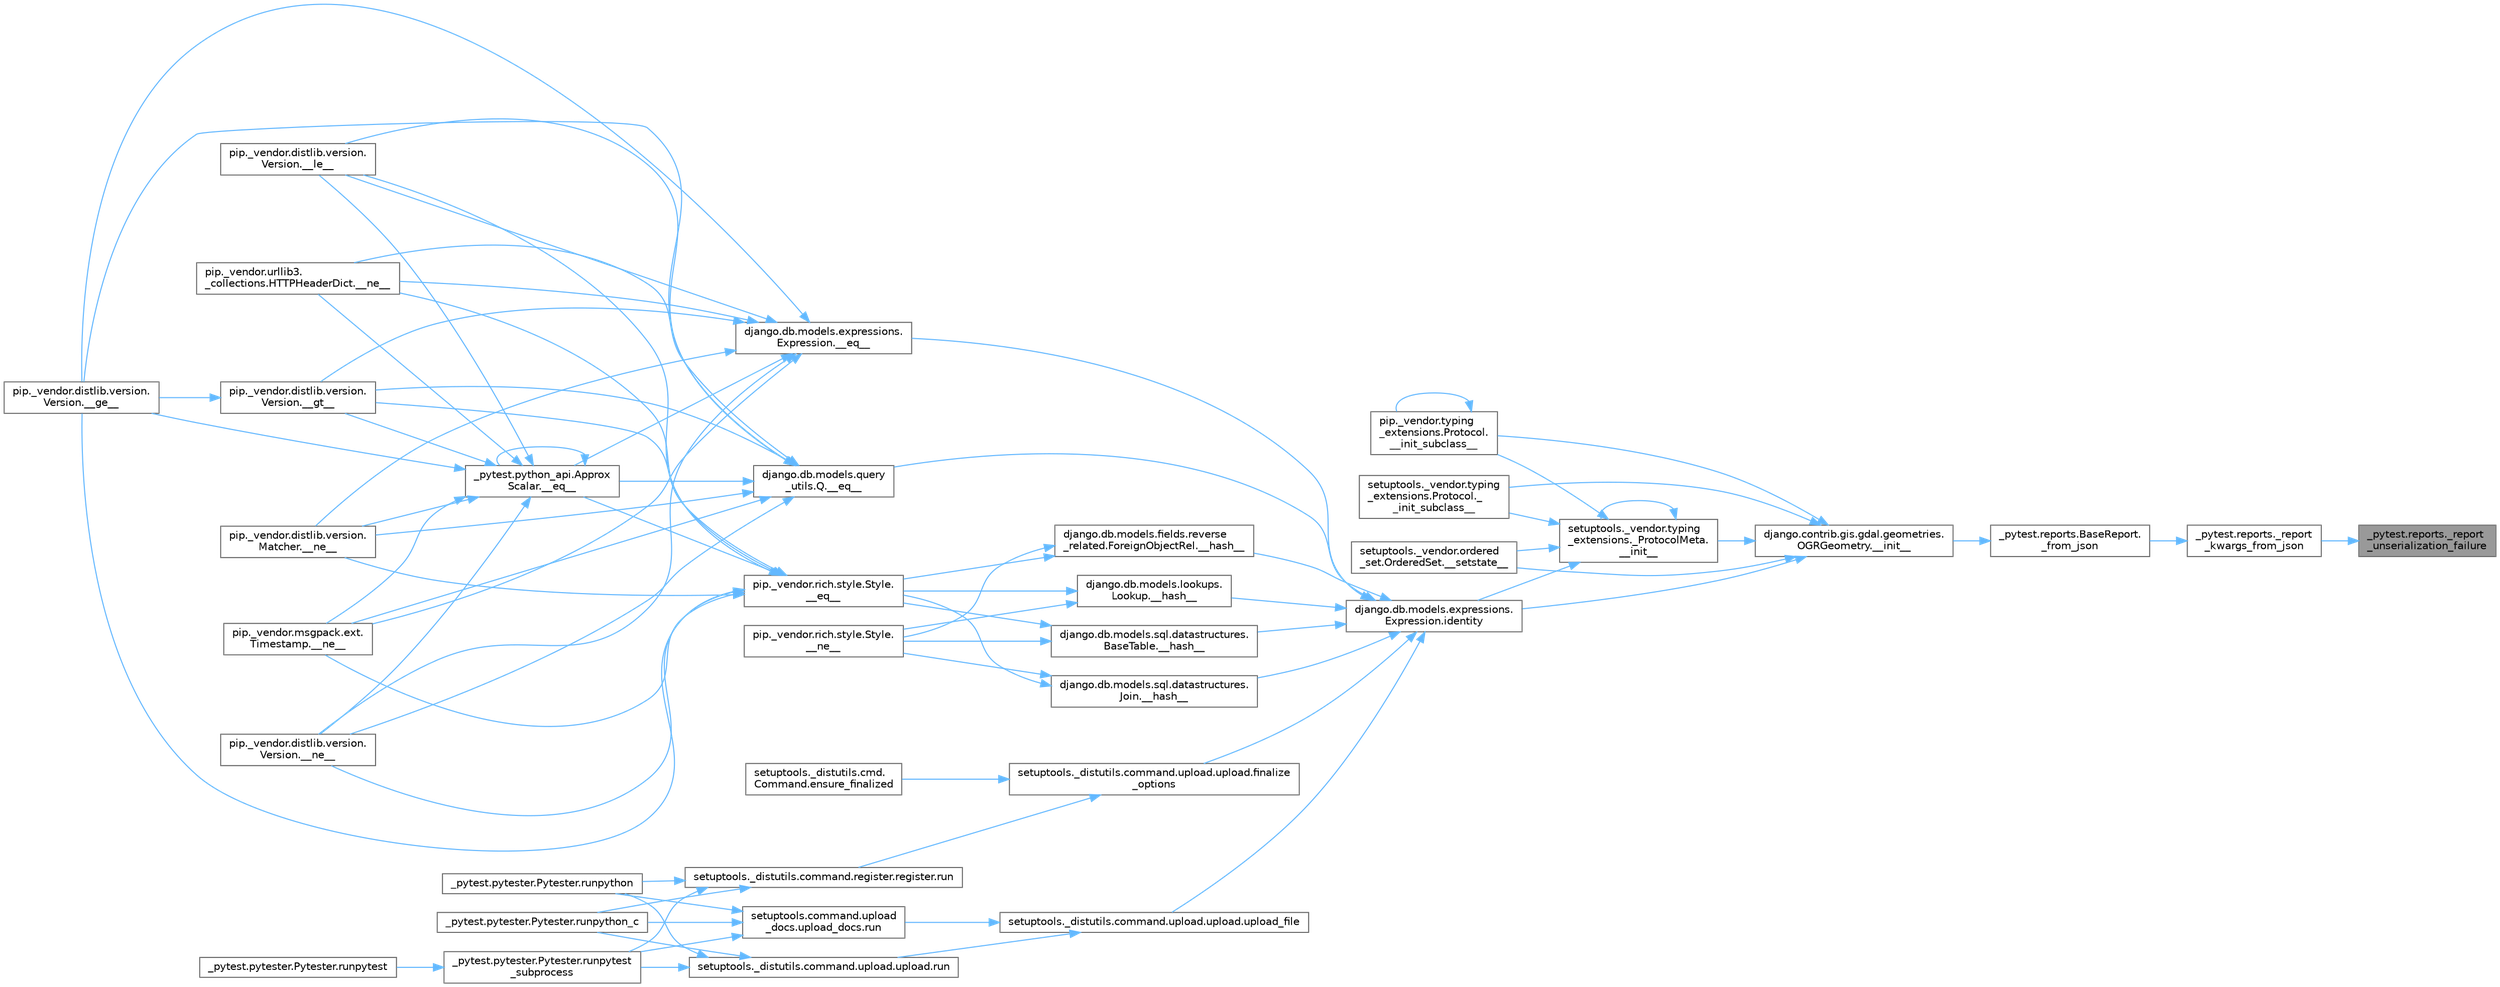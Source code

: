 digraph "_pytest.reports._report_unserialization_failure"
{
 // LATEX_PDF_SIZE
  bgcolor="transparent";
  edge [fontname=Helvetica,fontsize=10,labelfontname=Helvetica,labelfontsize=10];
  node [fontname=Helvetica,fontsize=10,shape=box,height=0.2,width=0.4];
  rankdir="RL";
  Node1 [id="Node000001",label="_pytest.reports._report\l_unserialization_failure",height=0.2,width=0.4,color="gray40", fillcolor="grey60", style="filled", fontcolor="black",tooltip=" "];
  Node1 -> Node2 [id="edge1_Node000001_Node000002",dir="back",color="steelblue1",style="solid",tooltip=" "];
  Node2 [id="Node000002",label="_pytest.reports._report\l_kwargs_from_json",height=0.2,width=0.4,color="grey40", fillcolor="white", style="filled",URL="$namespace__pytest_1_1reports.html#afe451cf97b66528a4e2e70538ca57f95",tooltip=" "];
  Node2 -> Node3 [id="edge2_Node000002_Node000003",dir="back",color="steelblue1",style="solid",tooltip=" "];
  Node3 [id="Node000003",label="_pytest.reports.BaseReport.\l_from_json",height=0.2,width=0.4,color="grey40", fillcolor="white", style="filled",URL="$class__pytest_1_1reports_1_1_base_report.html#aaa1be091b340f14801b6db5ab8591776",tooltip=" "];
  Node3 -> Node4 [id="edge3_Node000003_Node000004",dir="back",color="steelblue1",style="solid",tooltip=" "];
  Node4 [id="Node000004",label="django.contrib.gis.gdal.geometries.\lOGRGeometry.__init__",height=0.2,width=0.4,color="grey40", fillcolor="white", style="filled",URL="$classdjango_1_1contrib_1_1gis_1_1gdal_1_1geometries_1_1_o_g_r_geometry.html#a6b4612ad4214659040d5d44cee6c0f82",tooltip=" "];
  Node4 -> Node5 [id="edge4_Node000004_Node000005",dir="back",color="steelblue1",style="solid",tooltip=" "];
  Node5 [id="Node000005",label="setuptools._vendor.typing\l_extensions._ProtocolMeta.\l__init__",height=0.2,width=0.4,color="grey40", fillcolor="white", style="filled",URL="$classsetuptools_1_1__vendor_1_1typing__extensions_1_1___protocol_meta.html#a7bbaff8ac6d19534b46bca363ee0b43a",tooltip=" "];
  Node5 -> Node5 [id="edge5_Node000005_Node000005",dir="back",color="steelblue1",style="solid",tooltip=" "];
  Node5 -> Node6 [id="edge6_Node000005_Node000006",dir="back",color="steelblue1",style="solid",tooltip=" "];
  Node6 [id="Node000006",label="pip._vendor.typing\l_extensions.Protocol.\l__init_subclass__",height=0.2,width=0.4,color="grey40", fillcolor="white", style="filled",URL="$classpip_1_1__vendor_1_1typing__extensions_1_1_protocol.html#a2916efc86cebb8aba6deb7fd30b33988",tooltip=" "];
  Node6 -> Node6 [id="edge7_Node000006_Node000006",dir="back",color="steelblue1",style="solid",tooltip=" "];
  Node5 -> Node7 [id="edge8_Node000005_Node000007",dir="back",color="steelblue1",style="solid",tooltip=" "];
  Node7 [id="Node000007",label="setuptools._vendor.typing\l_extensions.Protocol._\l_init_subclass__",height=0.2,width=0.4,color="grey40", fillcolor="white", style="filled",URL="$classsetuptools_1_1__vendor_1_1typing__extensions_1_1_protocol.html#ac6cbebc092a4724ab3704c5334059874",tooltip=" "];
  Node5 -> Node8 [id="edge9_Node000005_Node000008",dir="back",color="steelblue1",style="solid",tooltip=" "];
  Node8 [id="Node000008",label="setuptools._vendor.ordered\l_set.OrderedSet.__setstate__",height=0.2,width=0.4,color="grey40", fillcolor="white", style="filled",URL="$classsetuptools_1_1__vendor_1_1ordered__set_1_1_ordered_set.html#aa7f7de9d987829525d06db565fe1b4a1",tooltip=" "];
  Node5 -> Node9 [id="edge10_Node000005_Node000009",dir="back",color="steelblue1",style="solid",tooltip=" "];
  Node9 [id="Node000009",label="django.db.models.expressions.\lExpression.identity",height=0.2,width=0.4,color="grey40", fillcolor="white", style="filled",URL="$classdjango_1_1db_1_1models_1_1expressions_1_1_expression.html#a10048810b5eb8641acf3bc150731b925",tooltip=" "];
  Node9 -> Node10 [id="edge11_Node000009_Node000010",dir="back",color="steelblue1",style="solid",tooltip=" "];
  Node10 [id="Node000010",label="django.db.models.expressions.\lExpression.__eq__",height=0.2,width=0.4,color="grey40", fillcolor="white", style="filled",URL="$classdjango_1_1db_1_1models_1_1expressions_1_1_expression.html#adb4c2940b4e88b38771aac46593315e1",tooltip=" "];
  Node10 -> Node11 [id="edge12_Node000010_Node000011",dir="back",color="steelblue1",style="solid",tooltip=" "];
  Node11 [id="Node000011",label="_pytest.python_api.Approx\lScalar.__eq__",height=0.2,width=0.4,color="grey40", fillcolor="white", style="filled",URL="$class__pytest_1_1python__api_1_1_approx_scalar.html#af4601ee4ca7409927f88c83ebfc3d923",tooltip=" "];
  Node11 -> Node11 [id="edge13_Node000011_Node000011",dir="back",color="steelblue1",style="solid",tooltip=" "];
  Node11 -> Node12 [id="edge14_Node000011_Node000012",dir="back",color="steelblue1",style="solid",tooltip=" "];
  Node12 [id="Node000012",label="pip._vendor.distlib.version.\lVersion.__ge__",height=0.2,width=0.4,color="grey40", fillcolor="white", style="filled",URL="$classpip_1_1__vendor_1_1distlib_1_1version_1_1_version.html#aa6b7b889cebc687ddb5ed9040d01b1ec",tooltip=" "];
  Node11 -> Node13 [id="edge15_Node000011_Node000013",dir="back",color="steelblue1",style="solid",tooltip=" "];
  Node13 [id="Node000013",label="pip._vendor.distlib.version.\lVersion.__gt__",height=0.2,width=0.4,color="grey40", fillcolor="white", style="filled",URL="$classpip_1_1__vendor_1_1distlib_1_1version_1_1_version.html#a51cf0c8da1bb6829173ff6861b10cb5f",tooltip=" "];
  Node13 -> Node12 [id="edge16_Node000013_Node000012",dir="back",color="steelblue1",style="solid",tooltip=" "];
  Node11 -> Node14 [id="edge17_Node000011_Node000014",dir="back",color="steelblue1",style="solid",tooltip=" "];
  Node14 [id="Node000014",label="pip._vendor.distlib.version.\lVersion.__le__",height=0.2,width=0.4,color="grey40", fillcolor="white", style="filled",URL="$classpip_1_1__vendor_1_1distlib_1_1version_1_1_version.html#ae5e2c5d9b76377e286fcf92a382cbb8b",tooltip=" "];
  Node11 -> Node15 [id="edge18_Node000011_Node000015",dir="back",color="steelblue1",style="solid",tooltip=" "];
  Node15 [id="Node000015",label="pip._vendor.distlib.version.\lMatcher.__ne__",height=0.2,width=0.4,color="grey40", fillcolor="white", style="filled",URL="$classpip_1_1__vendor_1_1distlib_1_1version_1_1_matcher.html#a24f8f8a4686bff3018fee5d22f4e02f1",tooltip=" "];
  Node11 -> Node16 [id="edge19_Node000011_Node000016",dir="back",color="steelblue1",style="solid",tooltip=" "];
  Node16 [id="Node000016",label="pip._vendor.distlib.version.\lVersion.__ne__",height=0.2,width=0.4,color="grey40", fillcolor="white", style="filled",URL="$classpip_1_1__vendor_1_1distlib_1_1version_1_1_version.html#aea3cdf6db007318ab1a2e8d144e2a4a1",tooltip=" "];
  Node11 -> Node17 [id="edge20_Node000011_Node000017",dir="back",color="steelblue1",style="solid",tooltip=" "];
  Node17 [id="Node000017",label="pip._vendor.msgpack.ext.\lTimestamp.__ne__",height=0.2,width=0.4,color="grey40", fillcolor="white", style="filled",URL="$classpip_1_1__vendor_1_1msgpack_1_1ext_1_1_timestamp.html#ac38b8cada8075f7a1133b06bc99b2317",tooltip=" "];
  Node11 -> Node18 [id="edge21_Node000011_Node000018",dir="back",color="steelblue1",style="solid",tooltip=" "];
  Node18 [id="Node000018",label="pip._vendor.urllib3.\l_collections.HTTPHeaderDict.__ne__",height=0.2,width=0.4,color="grey40", fillcolor="white", style="filled",URL="$classpip_1_1__vendor_1_1urllib3_1_1__collections_1_1_h_t_t_p_header_dict.html#aa7766a9499d33160a1258e140e35a806",tooltip=" "];
  Node10 -> Node12 [id="edge22_Node000010_Node000012",dir="back",color="steelblue1",style="solid",tooltip=" "];
  Node10 -> Node13 [id="edge23_Node000010_Node000013",dir="back",color="steelblue1",style="solid",tooltip=" "];
  Node10 -> Node14 [id="edge24_Node000010_Node000014",dir="back",color="steelblue1",style="solid",tooltip=" "];
  Node10 -> Node15 [id="edge25_Node000010_Node000015",dir="back",color="steelblue1",style="solid",tooltip=" "];
  Node10 -> Node16 [id="edge26_Node000010_Node000016",dir="back",color="steelblue1",style="solid",tooltip=" "];
  Node10 -> Node17 [id="edge27_Node000010_Node000017",dir="back",color="steelblue1",style="solid",tooltip=" "];
  Node10 -> Node18 [id="edge28_Node000010_Node000018",dir="back",color="steelblue1",style="solid",tooltip=" "];
  Node9 -> Node19 [id="edge29_Node000009_Node000019",dir="back",color="steelblue1",style="solid",tooltip=" "];
  Node19 [id="Node000019",label="django.db.models.query\l_utils.Q.__eq__",height=0.2,width=0.4,color="grey40", fillcolor="white", style="filled",URL="$classdjango_1_1db_1_1models_1_1query__utils_1_1_q.html#aa83c3e0a1d5257be65a946fcc4baf58a",tooltip=" "];
  Node19 -> Node11 [id="edge30_Node000019_Node000011",dir="back",color="steelblue1",style="solid",tooltip=" "];
  Node19 -> Node12 [id="edge31_Node000019_Node000012",dir="back",color="steelblue1",style="solid",tooltip=" "];
  Node19 -> Node13 [id="edge32_Node000019_Node000013",dir="back",color="steelblue1",style="solid",tooltip=" "];
  Node19 -> Node14 [id="edge33_Node000019_Node000014",dir="back",color="steelblue1",style="solid",tooltip=" "];
  Node19 -> Node15 [id="edge34_Node000019_Node000015",dir="back",color="steelblue1",style="solid",tooltip=" "];
  Node19 -> Node16 [id="edge35_Node000019_Node000016",dir="back",color="steelblue1",style="solid",tooltip=" "];
  Node19 -> Node17 [id="edge36_Node000019_Node000017",dir="back",color="steelblue1",style="solid",tooltip=" "];
  Node19 -> Node18 [id="edge37_Node000019_Node000018",dir="back",color="steelblue1",style="solid",tooltip=" "];
  Node9 -> Node20 [id="edge38_Node000009_Node000020",dir="back",color="steelblue1",style="solid",tooltip=" "];
  Node20 [id="Node000020",label="django.db.models.fields.reverse\l_related.ForeignObjectRel.__hash__",height=0.2,width=0.4,color="grey40", fillcolor="white", style="filled",URL="$classdjango_1_1db_1_1models_1_1fields_1_1reverse__related_1_1_foreign_object_rel.html#aa0478c97c51638ebbe5b348c9ace7a13",tooltip=" "];
  Node20 -> Node21 [id="edge39_Node000020_Node000021",dir="back",color="steelblue1",style="solid",tooltip=" "];
  Node21 [id="Node000021",label="pip._vendor.rich.style.Style.\l__eq__",height=0.2,width=0.4,color="grey40", fillcolor="white", style="filled",URL="$classpip_1_1__vendor_1_1rich_1_1style_1_1_style.html#aa1040cd22d3171dc8ac3f0ce31653284",tooltip=" "];
  Node21 -> Node11 [id="edge40_Node000021_Node000011",dir="back",color="steelblue1",style="solid",tooltip=" "];
  Node21 -> Node12 [id="edge41_Node000021_Node000012",dir="back",color="steelblue1",style="solid",tooltip=" "];
  Node21 -> Node13 [id="edge42_Node000021_Node000013",dir="back",color="steelblue1",style="solid",tooltip=" "];
  Node21 -> Node14 [id="edge43_Node000021_Node000014",dir="back",color="steelblue1",style="solid",tooltip=" "];
  Node21 -> Node15 [id="edge44_Node000021_Node000015",dir="back",color="steelblue1",style="solid",tooltip=" "];
  Node21 -> Node16 [id="edge45_Node000021_Node000016",dir="back",color="steelblue1",style="solid",tooltip=" "];
  Node21 -> Node17 [id="edge46_Node000021_Node000017",dir="back",color="steelblue1",style="solid",tooltip=" "];
  Node21 -> Node18 [id="edge47_Node000021_Node000018",dir="back",color="steelblue1",style="solid",tooltip=" "];
  Node20 -> Node22 [id="edge48_Node000020_Node000022",dir="back",color="steelblue1",style="solid",tooltip=" "];
  Node22 [id="Node000022",label="pip._vendor.rich.style.Style.\l__ne__",height=0.2,width=0.4,color="grey40", fillcolor="white", style="filled",URL="$classpip_1_1__vendor_1_1rich_1_1style_1_1_style.html#a97595d869459e2d619505c87c0b9fe81",tooltip=" "];
  Node9 -> Node23 [id="edge49_Node000009_Node000023",dir="back",color="steelblue1",style="solid",tooltip=" "];
  Node23 [id="Node000023",label="django.db.models.lookups.\lLookup.__hash__",height=0.2,width=0.4,color="grey40", fillcolor="white", style="filled",URL="$classdjango_1_1db_1_1models_1_1lookups_1_1_lookup.html#a05201ecef16ee5ad8c9a403b7ebbc268",tooltip=" "];
  Node23 -> Node21 [id="edge50_Node000023_Node000021",dir="back",color="steelblue1",style="solid",tooltip=" "];
  Node23 -> Node22 [id="edge51_Node000023_Node000022",dir="back",color="steelblue1",style="solid",tooltip=" "];
  Node9 -> Node24 [id="edge52_Node000009_Node000024",dir="back",color="steelblue1",style="solid",tooltip=" "];
  Node24 [id="Node000024",label="django.db.models.sql.datastructures.\lBaseTable.__hash__",height=0.2,width=0.4,color="grey40", fillcolor="white", style="filled",URL="$classdjango_1_1db_1_1models_1_1sql_1_1datastructures_1_1_base_table.html#aebcfbba4343eb7a1520718b608feaaa6",tooltip=" "];
  Node24 -> Node21 [id="edge53_Node000024_Node000021",dir="back",color="steelblue1",style="solid",tooltip=" "];
  Node24 -> Node22 [id="edge54_Node000024_Node000022",dir="back",color="steelblue1",style="solid",tooltip=" "];
  Node9 -> Node25 [id="edge55_Node000009_Node000025",dir="back",color="steelblue1",style="solid",tooltip=" "];
  Node25 [id="Node000025",label="django.db.models.sql.datastructures.\lJoin.__hash__",height=0.2,width=0.4,color="grey40", fillcolor="white", style="filled",URL="$classdjango_1_1db_1_1models_1_1sql_1_1datastructures_1_1_join.html#adcb5282598b4e04b92f6bd262f0d360c",tooltip=" "];
  Node25 -> Node21 [id="edge56_Node000025_Node000021",dir="back",color="steelblue1",style="solid",tooltip=" "];
  Node25 -> Node22 [id="edge57_Node000025_Node000022",dir="back",color="steelblue1",style="solid",tooltip=" "];
  Node9 -> Node26 [id="edge58_Node000009_Node000026",dir="back",color="steelblue1",style="solid",tooltip=" "];
  Node26 [id="Node000026",label="setuptools._distutils.command.upload.upload.finalize\l_options",height=0.2,width=0.4,color="grey40", fillcolor="white", style="filled",URL="$classsetuptools_1_1__distutils_1_1command_1_1upload_1_1upload.html#a9c94c240a676c164b8b18a141bc48c4c",tooltip=" "];
  Node26 -> Node27 [id="edge59_Node000026_Node000027",dir="back",color="steelblue1",style="solid",tooltip=" "];
  Node27 [id="Node000027",label="setuptools._distutils.cmd.\lCommand.ensure_finalized",height=0.2,width=0.4,color="grey40", fillcolor="white", style="filled",URL="$classsetuptools_1_1__distutils_1_1cmd_1_1_command.html#a3d586ca13afbfed87a11872fd15515ab",tooltip=" "];
  Node26 -> Node28 [id="edge60_Node000026_Node000028",dir="back",color="steelblue1",style="solid",tooltip=" "];
  Node28 [id="Node000028",label="setuptools._distutils.command.register.register.run",height=0.2,width=0.4,color="grey40", fillcolor="white", style="filled",URL="$classsetuptools_1_1__distutils_1_1command_1_1register_1_1register.html#a2c04b126757f477c907033d7f3d0e169",tooltip=" "];
  Node28 -> Node29 [id="edge61_Node000028_Node000029",dir="back",color="steelblue1",style="solid",tooltip=" "];
  Node29 [id="Node000029",label="_pytest.pytester.Pytester.runpytest\l_subprocess",height=0.2,width=0.4,color="grey40", fillcolor="white", style="filled",URL="$class__pytest_1_1pytester_1_1_pytester.html#a59323c6d6a1469a1206f1c0b8fce99c9",tooltip=" "];
  Node29 -> Node30 [id="edge62_Node000029_Node000030",dir="back",color="steelblue1",style="solid",tooltip=" "];
  Node30 [id="Node000030",label="_pytest.pytester.Pytester.runpytest",height=0.2,width=0.4,color="grey40", fillcolor="white", style="filled",URL="$class__pytest_1_1pytester_1_1_pytester.html#a2765db48ffe1b8853581d711ff43a87b",tooltip=" "];
  Node28 -> Node31 [id="edge63_Node000028_Node000031",dir="back",color="steelblue1",style="solid",tooltip=" "];
  Node31 [id="Node000031",label="_pytest.pytester.Pytester.runpython",height=0.2,width=0.4,color="grey40", fillcolor="white", style="filled",URL="$class__pytest_1_1pytester_1_1_pytester.html#a4e0c539507f15fd333cf618faf9687ef",tooltip=" "];
  Node28 -> Node32 [id="edge64_Node000028_Node000032",dir="back",color="steelblue1",style="solid",tooltip=" "];
  Node32 [id="Node000032",label="_pytest.pytester.Pytester.runpython_c",height=0.2,width=0.4,color="grey40", fillcolor="white", style="filled",URL="$class__pytest_1_1pytester_1_1_pytester.html#aea789acfe206d9c40d9a6bf54a337f2a",tooltip=" "];
  Node9 -> Node33 [id="edge65_Node000009_Node000033",dir="back",color="steelblue1",style="solid",tooltip=" "];
  Node33 [id="Node000033",label="setuptools._distutils.command.upload.upload.upload_file",height=0.2,width=0.4,color="grey40", fillcolor="white", style="filled",URL="$classsetuptools_1_1__distutils_1_1command_1_1upload_1_1upload.html#aa7d9089079f68edc3d38061fcc04211f",tooltip=" "];
  Node33 -> Node34 [id="edge66_Node000033_Node000034",dir="back",color="steelblue1",style="solid",tooltip=" "];
  Node34 [id="Node000034",label="setuptools._distutils.command.upload.upload.run",height=0.2,width=0.4,color="grey40", fillcolor="white", style="filled",URL="$classsetuptools_1_1__distutils_1_1command_1_1upload_1_1upload.html#ace38d87cba47d2d4fea6a9cfd3328afe",tooltip=" "];
  Node34 -> Node29 [id="edge67_Node000034_Node000029",dir="back",color="steelblue1",style="solid",tooltip=" "];
  Node34 -> Node31 [id="edge68_Node000034_Node000031",dir="back",color="steelblue1",style="solid",tooltip=" "];
  Node34 -> Node32 [id="edge69_Node000034_Node000032",dir="back",color="steelblue1",style="solid",tooltip=" "];
  Node33 -> Node35 [id="edge70_Node000033_Node000035",dir="back",color="steelblue1",style="solid",tooltip=" "];
  Node35 [id="Node000035",label="setuptools.command.upload\l_docs.upload_docs.run",height=0.2,width=0.4,color="grey40", fillcolor="white", style="filled",URL="$classsetuptools_1_1command_1_1upload__docs_1_1upload__docs.html#aa4dc06178a865c40dcd7fe0cd77a2bfe",tooltip=" "];
  Node35 -> Node29 [id="edge71_Node000035_Node000029",dir="back",color="steelblue1",style="solid",tooltip=" "];
  Node35 -> Node31 [id="edge72_Node000035_Node000031",dir="back",color="steelblue1",style="solid",tooltip=" "];
  Node35 -> Node32 [id="edge73_Node000035_Node000032",dir="back",color="steelblue1",style="solid",tooltip=" "];
  Node4 -> Node6 [id="edge74_Node000004_Node000006",dir="back",color="steelblue1",style="solid",tooltip=" "];
  Node4 -> Node7 [id="edge75_Node000004_Node000007",dir="back",color="steelblue1",style="solid",tooltip=" "];
  Node4 -> Node8 [id="edge76_Node000004_Node000008",dir="back",color="steelblue1",style="solid",tooltip=" "];
  Node4 -> Node9 [id="edge77_Node000004_Node000009",dir="back",color="steelblue1",style="solid",tooltip=" "];
}
